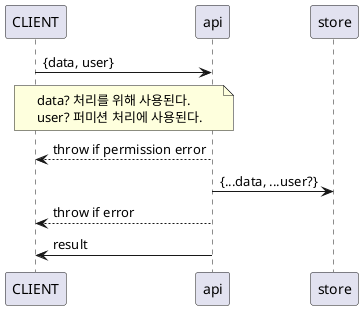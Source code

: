 @startuml
CLIENT -> api : {data, user}
note over CLIENT, api : data? 처리를 위해 사용된다.\nuser? 퍼미션 처리에 사용된다.
CLIENT <-- api : throw if permission error
api -> store : {...data, ...user?}
CLIENT <-- api : throw if error
CLIENT <- api : result
@enduml
